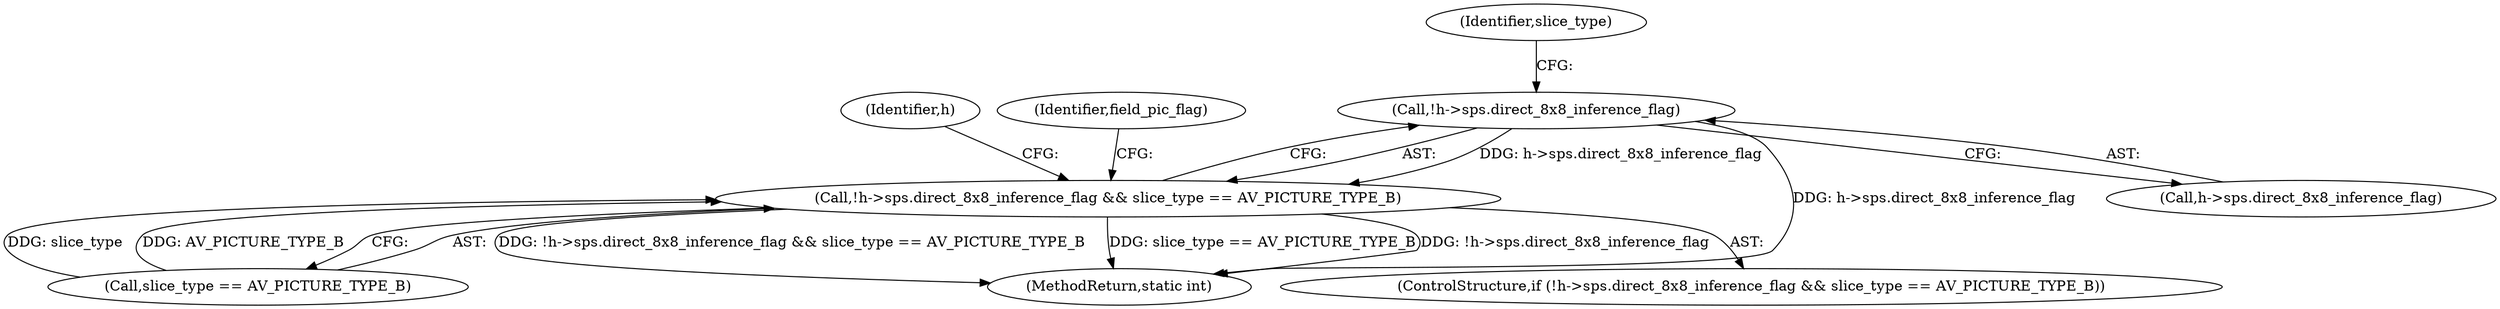 digraph "0_FFmpeg_29ffeef5e73b8f41ff3a3f2242d356759c66f91f@pointer" {
"1001052" [label="(Call,!h->sps.direct_8x8_inference_flag)"];
"1001051" [label="(Call,!h->sps.direct_8x8_inference_flag && slice_type == AV_PICTURE_TYPE_B)"];
"1001058" [label="(Call,slice_type == AV_PICTURE_TYPE_B)"];
"1001052" [label="(Call,!h->sps.direct_8x8_inference_flag)"];
"1001064" [label="(Identifier,h)"];
"1001072" [label="(Identifier,field_pic_flag)"];
"1003426" [label="(MethodReturn,static int)"];
"1001050" [label="(ControlStructure,if (!h->sps.direct_8x8_inference_flag && slice_type == AV_PICTURE_TYPE_B))"];
"1001059" [label="(Identifier,slice_type)"];
"1001053" [label="(Call,h->sps.direct_8x8_inference_flag)"];
"1001051" [label="(Call,!h->sps.direct_8x8_inference_flag && slice_type == AV_PICTURE_TYPE_B)"];
"1001052" -> "1001051"  [label="AST: "];
"1001052" -> "1001053"  [label="CFG: "];
"1001053" -> "1001052"  [label="AST: "];
"1001059" -> "1001052"  [label="CFG: "];
"1001051" -> "1001052"  [label="CFG: "];
"1001052" -> "1003426"  [label="DDG: h->sps.direct_8x8_inference_flag"];
"1001052" -> "1001051"  [label="DDG: h->sps.direct_8x8_inference_flag"];
"1001051" -> "1001050"  [label="AST: "];
"1001051" -> "1001058"  [label="CFG: "];
"1001058" -> "1001051"  [label="AST: "];
"1001064" -> "1001051"  [label="CFG: "];
"1001072" -> "1001051"  [label="CFG: "];
"1001051" -> "1003426"  [label="DDG: !h->sps.direct_8x8_inference_flag && slice_type == AV_PICTURE_TYPE_B"];
"1001051" -> "1003426"  [label="DDG: slice_type == AV_PICTURE_TYPE_B"];
"1001051" -> "1003426"  [label="DDG: !h->sps.direct_8x8_inference_flag"];
"1001058" -> "1001051"  [label="DDG: slice_type"];
"1001058" -> "1001051"  [label="DDG: AV_PICTURE_TYPE_B"];
}
